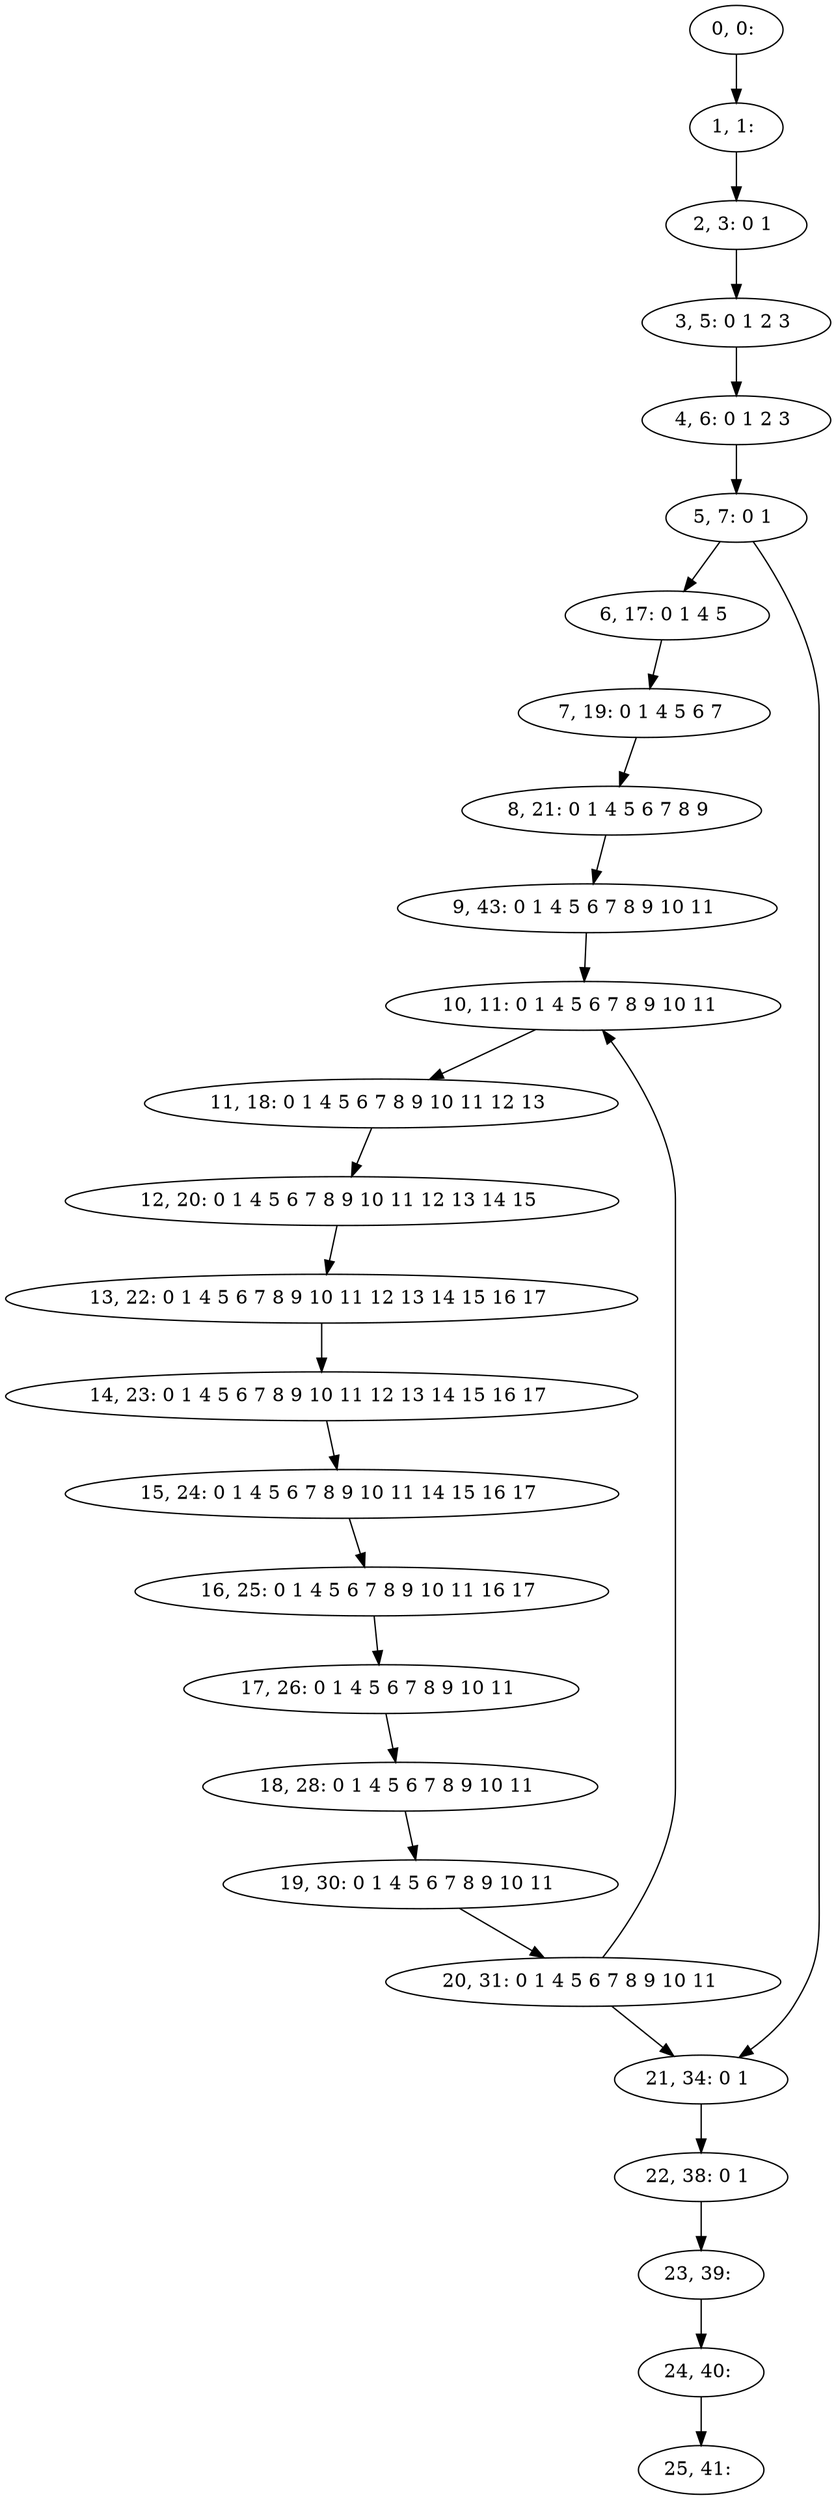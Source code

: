 digraph G {
0[label="0, 0: "];
1[label="1, 1: "];
2[label="2, 3: 0 1 "];
3[label="3, 5: 0 1 2 3 "];
4[label="4, 6: 0 1 2 3 "];
5[label="5, 7: 0 1 "];
6[label="6, 17: 0 1 4 5 "];
7[label="7, 19: 0 1 4 5 6 7 "];
8[label="8, 21: 0 1 4 5 6 7 8 9 "];
9[label="9, 43: 0 1 4 5 6 7 8 9 10 11 "];
10[label="10, 11: 0 1 4 5 6 7 8 9 10 11 "];
11[label="11, 18: 0 1 4 5 6 7 8 9 10 11 12 13 "];
12[label="12, 20: 0 1 4 5 6 7 8 9 10 11 12 13 14 15 "];
13[label="13, 22: 0 1 4 5 6 7 8 9 10 11 12 13 14 15 16 17 "];
14[label="14, 23: 0 1 4 5 6 7 8 9 10 11 12 13 14 15 16 17 "];
15[label="15, 24: 0 1 4 5 6 7 8 9 10 11 14 15 16 17 "];
16[label="16, 25: 0 1 4 5 6 7 8 9 10 11 16 17 "];
17[label="17, 26: 0 1 4 5 6 7 8 9 10 11 "];
18[label="18, 28: 0 1 4 5 6 7 8 9 10 11 "];
19[label="19, 30: 0 1 4 5 6 7 8 9 10 11 "];
20[label="20, 31: 0 1 4 5 6 7 8 9 10 11 "];
21[label="21, 34: 0 1 "];
22[label="22, 38: 0 1 "];
23[label="23, 39: "];
24[label="24, 40: "];
25[label="25, 41: "];
0->1 ;
1->2 ;
2->3 ;
3->4 ;
4->5 ;
5->6 ;
5->21 ;
6->7 ;
7->8 ;
8->9 ;
9->10 ;
10->11 ;
11->12 ;
12->13 ;
13->14 ;
14->15 ;
15->16 ;
16->17 ;
17->18 ;
18->19 ;
19->20 ;
20->21 ;
20->10 ;
21->22 ;
22->23 ;
23->24 ;
24->25 ;
}
